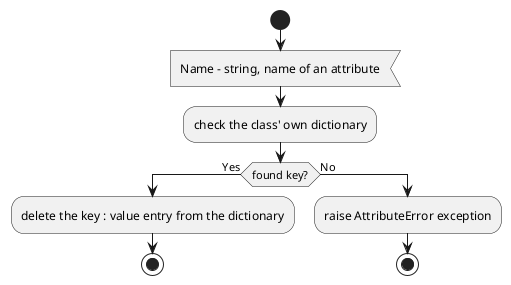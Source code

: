 @startuml standard_class_delattr

start

:Name - string, name of an attribute<

:check the class' own dictionary;

if (found key?) then (Yes)
    :delete the key : value entry from the dictionary;
    
    stop
else (No)
    :raise AttributeError exception;
    
    stop
endif

@enduml